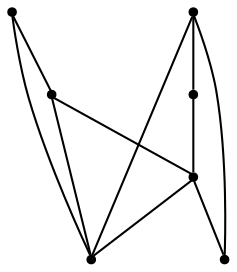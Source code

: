 graph {
  node [shape=point,comment="{\"directed\":false,\"doi\":\"10.1007/978-3-030-04414-5_21\",\"figure\":\"3 (1)\"}"]

  v0 [pos="802.619494201542,405.1639336029739"]
  v1 [pos="802.619494201542,243.70271490419498"]
  v2 [pos="802.619494201542,297.523037678346"]
  v3 [pos="802.619494201542,351.3433604524968"]
  v4 [pos="641.1562926903672,405.1639336029739"]
  v5 [pos="641.1562926903672,297.523037678346"]
  v6 [pos="641.1562926903672,351.3433604524968"]

  v1 -- v2 [id="-2",pos="802.619494201542,243.70271490419498 829.5321474006611,270.61080969302316 829.5321474006611,270.61080969302316 829.5321474006611,270.61080969302316 802.619494201542,297.523037678346 802.619494201542,297.523037678346 802.619494201542,297.523037678346"]
  v1 -- v4 [id="-3",pos="802.619494201542,243.70271490419498 721.8857950281706,270.61491109569863 721.8857950281706,270.61491109569863 721.8857950281706,270.61491109569863 641.1562926903672,405.1639336029739 641.1562926903672,405.1639336029739 641.1562926903672,405.1639336029739"]
  v1 -- v5 [id="-4",pos="802.619494201542,243.70271490419498 721.8857950281706,243.70271490419503 721.8857950281706,243.70271490419503 721.8857950281706,243.70271490419503 641.1562926903672,297.523037678346 641.1562926903672,297.523037678346 641.1562926903672,297.523037678346"]
  v2 -- v6 [id="-5",pos="802.619494201542,297.523037678346 721.8857950281706,324.43106887953564 721.8857950281706,324.43106887953564 721.8857950281706,324.43106887953564 641.1562926903672,351.3433604524968 641.1562926903672,351.3433604524968 641.1562926903672,351.3433604524968"]
  v3 -- v0 [id="-9",pos="802.619494201542,351.3433604524968 829.5321474006611,378.25587458219235 829.5321474006611,378.25587458219235 829.5321474006611,378.25587458219235 802.619494201542,405.1639336029739 802.619494201542,405.1639336029739 802.619494201542,405.1639336029739"]
  v3 -- v5 [id="-11",pos="802.619494201542,351.3433604524968 721.8857950281706,378.25587458219235 721.8857950281706,378.25587458219235 721.8857950281706,378.25587458219235 641.1562926903672,297.523037678346 641.1562926903672,297.523037678346 641.1562926903672,297.523037678346"]
  v0 -- v5 [id="-15",pos="802.619494201542,405.1639336029739 694.9774022530373,378.2516142104209 694.9774022530373,378.2516142104209 694.9774022530373,378.2516142104209 641.1562926903672,297.523037678346 641.1562926903672,297.523037678346 641.1562926903672,297.523037678346"]
  v0 -- v6 [id="-16",pos="802.619494201542,405.1639336029739 694.9773386646197,391.7076169247151 694.9773386646197,391.7076169247151 694.9773386646197,391.7076169247151 641.1562926903672,351.3433604524968 641.1562926903672,351.3433604524968 641.1562926903672,351.3433604524968"]
  v6 -- v4 [id="-17",pos="641.1562926903672,351.3433604524968 614.2436394912482,378.25587458219235 614.2436394912482,378.25587458219235 614.2436394912482,378.25587458219235 641.1562926903672,405.1639336029739 641.1562926903672,405.1639336029739 641.1562926903672,405.1639336029739"]
  v6 -- v5 [id="-18",pos="641.1562926903672,351.3433604524968 614.2436394912482,324.4311642609932 614.2436394912482,324.4311642609932 614.2436394912482,324.4311642609932 641.1562926903672,297.523037678346 641.1562926903672,297.523037678346 641.1562926903672,297.523037678346"]
}